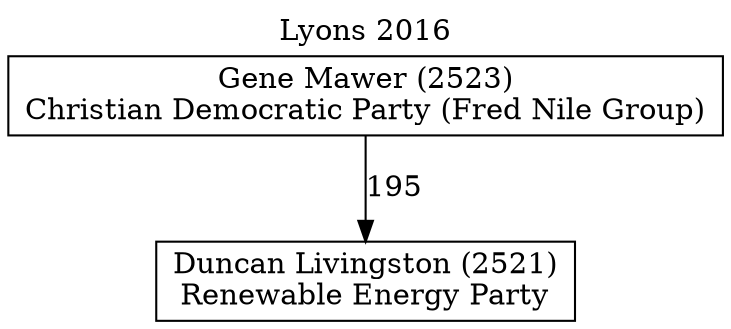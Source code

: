 // House preference flow
digraph "Duncan Livingston (2521)_Lyons_2016" {
	graph [label="Lyons 2016" labelloc=t mclimit=10]
	node [shape=box]
	"Duncan Livingston (2521)" [label="Duncan Livingston (2521)
Renewable Energy Party"]
	"Gene Mawer (2523)" [label="Gene Mawer (2523)
Christian Democratic Party (Fred Nile Group)"]
	"Gene Mawer (2523)" -> "Duncan Livingston (2521)" [label=195]
}
